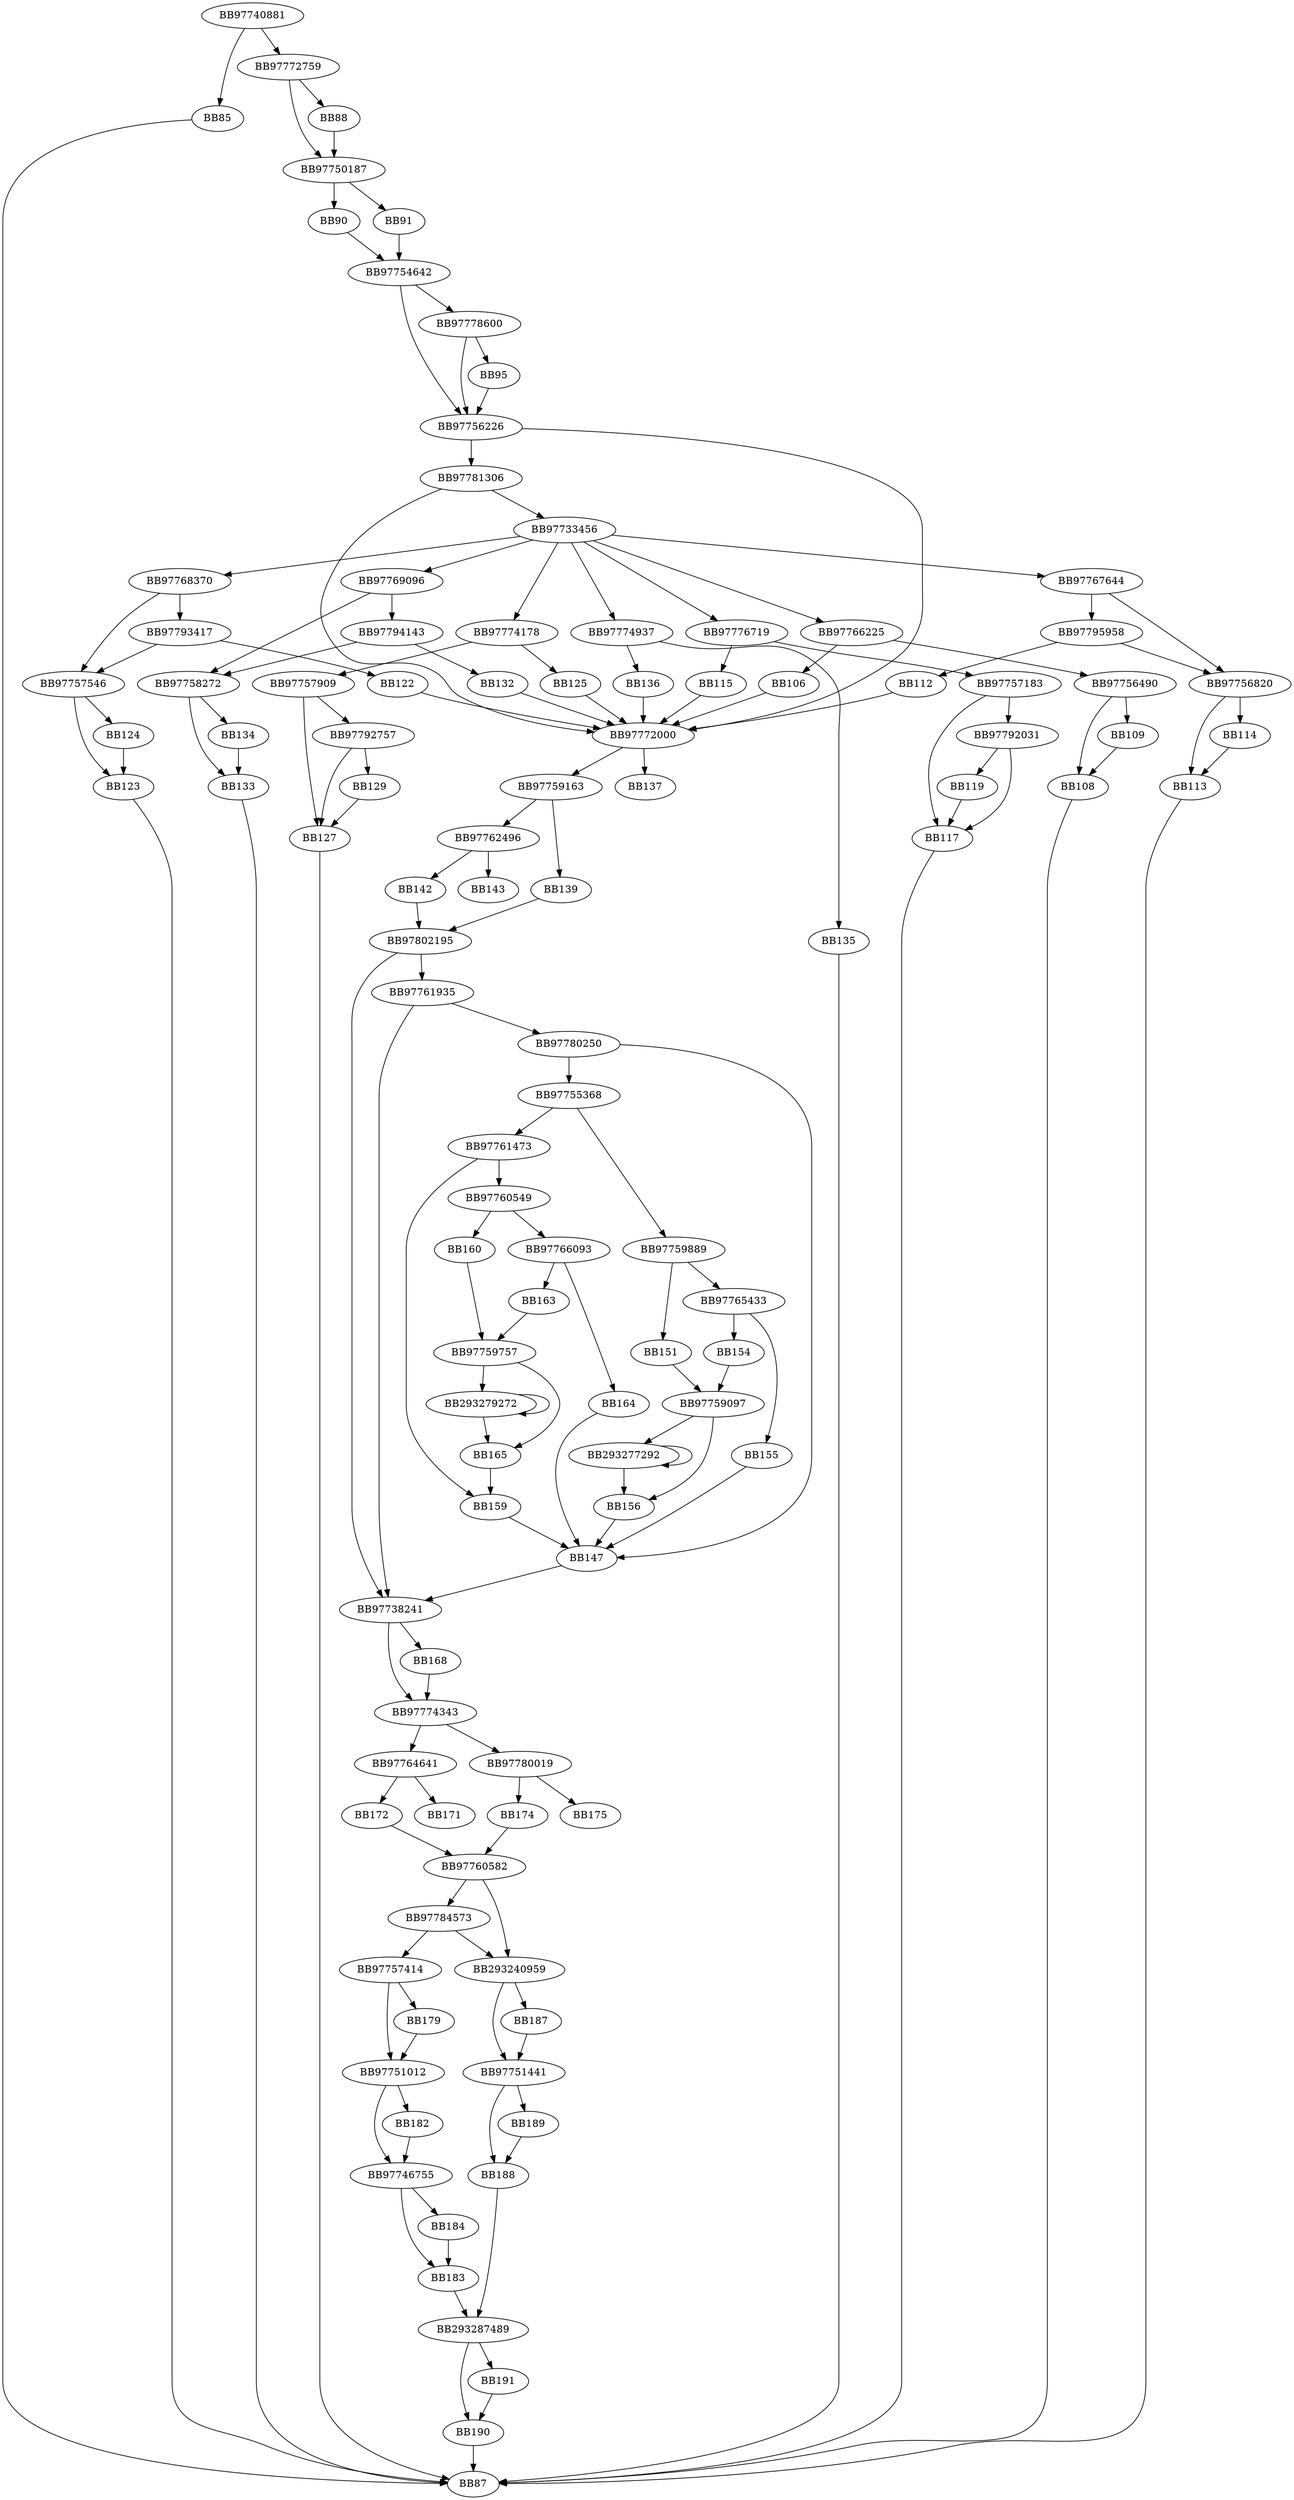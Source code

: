 digraph G{
	BB97740881->BB85;
	BB97740881->BB97772759;
	BB85->BB87;
	BB97772759->BB88;
	BB97772759->BB97750187;
	BB88->BB97750187;
	BB97750187->BB90;
	BB97750187->BB91;
	BB90->BB97754642;
	BB91->BB97754642;
	BB97754642->BB97778600;
	BB97754642->BB97756226;
	BB97778600->BB95;
	BB97778600->BB97756226;
	BB95->BB97756226;
	BB97756226->BB97772000;
	BB97756226->BB97781306;
	BB97781306->BB97772000;
	BB97781306->BB97733456;
	BB97733456->BB97774937;
	BB97733456->BB97766225;
	BB97733456->BB97767644;
	BB97733456->BB97776719;
	BB97733456->BB97768370;
	BB97733456->BB97774178;
	BB97733456->BB97769096;
	BB97766225->BB106;
	BB97766225->BB97756490;
	BB97756490->BB108;
	BB97756490->BB109;
	BB109->BB108;
	BB108->BB87;
	BB106->BB97772000;
	BB97767644->BB97795958;
	BB97767644->BB97756820;
	BB97795958->BB97756820;
	BB97795958->BB112;
	BB97756820->BB113;
	BB97756820->BB114;
	BB114->BB113;
	BB113->BB87;
	BB112->BB97772000;
	BB97776719->BB115;
	BB97776719->BB97757183;
	BB97757183->BB117;
	BB97757183->BB97792031;
	BB97792031->BB117;
	BB97792031->BB119;
	BB119->BB117;
	BB117->BB87;
	BB115->BB97772000;
	BB97768370->BB97793417;
	BB97768370->BB97757546;
	BB97793417->BB97757546;
	BB97793417->BB122;
	BB97757546->BB123;
	BB97757546->BB124;
	BB124->BB123;
	BB123->BB87;
	BB122->BB97772000;
	BB97774178->BB125;
	BB97774178->BB97757909;
	BB97757909->BB127;
	BB97757909->BB97792757;
	BB97792757->BB127;
	BB97792757->BB129;
	BB129->BB127;
	BB127->BB87;
	BB125->BB97772000;
	BB97769096->BB97794143;
	BB97769096->BB97758272;
	BB97794143->BB97758272;
	BB97794143->BB132;
	BB97758272->BB133;
	BB97758272->BB134;
	BB134->BB133;
	BB133->BB87;
	BB132->BB97772000;
	BB97774937->BB135;
	BB97774937->BB136;
	BB135->BB87;
	BB136->BB97772000;
	BB97772000->BB137;
	BB97772000->BB97759163;
	BB97759163->BB139;
	BB97759163->BB97762496;
	BB139->BB97802195;
	BB97762496->BB142;
	BB97762496->BB143;
	BB142->BB97802195;
	BB97802195->BB97738241;
	BB97802195->BB97761935;
	BB97761935->BB97780250;
	BB97761935->BB97738241;
	BB97780250->BB147;
	BB97780250->BB97755368;
	BB97755368->BB97759889;
	BB97755368->BB97761473;
	BB97759889->BB151;
	BB97759889->BB97765433;
	BB151->BB97759097;
	BB97765433->BB154;
	BB97765433->BB155;
	BB154->BB97759097;
	BB155->BB147;
	BB97759097->BB156;
	BB97759097->BB293277292;
	BB293277292->BB156;
	BB293277292->BB293277292;
	BB156->BB147;
	BB97761473->BB97760549;
	BB97761473->BB159;
	BB97760549->BB160;
	BB97760549->BB97766093;
	BB160->BB97759757;
	BB97766093->BB163;
	BB97766093->BB164;
	BB163->BB97759757;
	BB164->BB147;
	BB97759757->BB165;
	BB97759757->BB293279272;
	BB293279272->BB165;
	BB293279272->BB293279272;
	BB165->BB159;
	BB159->BB147;
	BB147->BB97738241;
	BB97738241->BB97774343;
	BB97738241->BB168;
	BB168->BB97774343;
	BB97774343->BB97764641;
	BB97774343->BB97780019;
	BB97764641->BB171;
	BB97764641->BB172;
	BB172->BB97760582;
	BB97780019->BB174;
	BB97780019->BB175;
	BB174->BB97760582;
	BB97760582->BB293240959;
	BB97760582->BB97784573;
	BB97784573->BB293240959;
	BB97784573->BB97757414;
	BB97757414->BB179;
	BB97757414->BB97751012;
	BB179->BB97751012;
	BB97751012->BB97746755;
	BB97751012->BB182;
	BB182->BB97746755;
	BB97746755->BB183;
	BB97746755->BB184;
	BB184->BB183;
	BB183->BB293287489;
	BB293240959->BB97751441;
	BB293240959->BB187;
	BB187->BB97751441;
	BB97751441->BB188;
	BB97751441->BB189;
	BB189->BB188;
	BB188->BB293287489;
	BB293287489->BB190;
	BB293287489->BB191;
	BB191->BB190;
	BB190->BB87;
}
